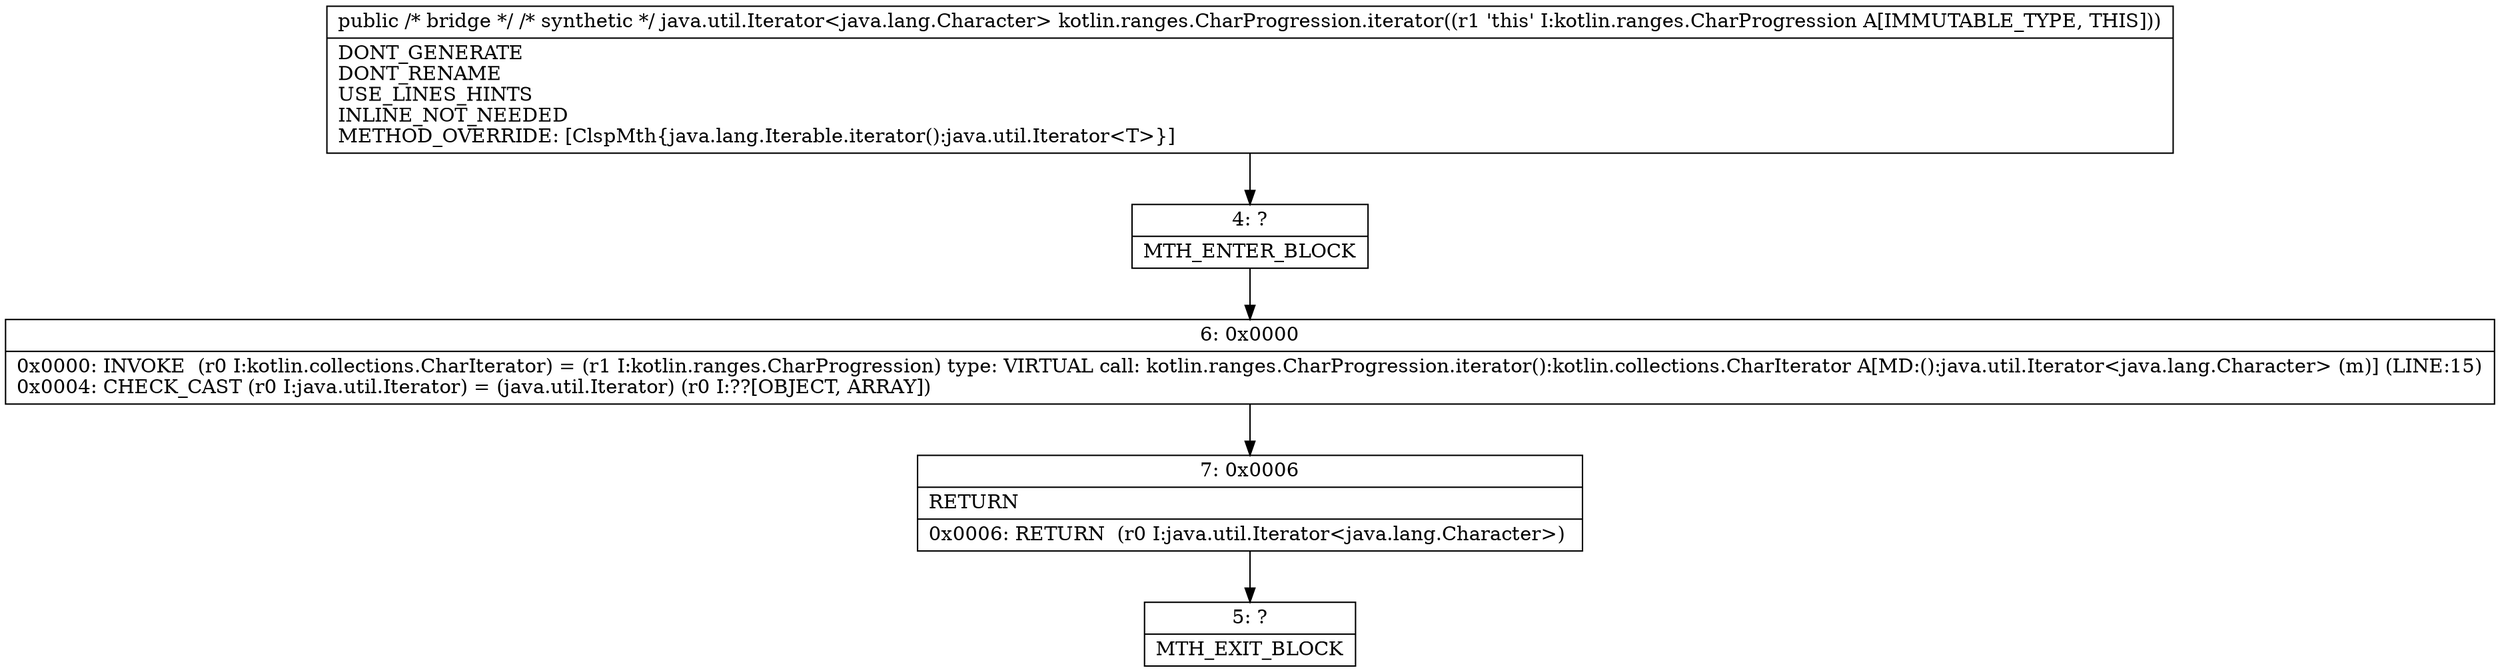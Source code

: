 digraph "CFG forkotlin.ranges.CharProgression.iterator()Ljava\/util\/Iterator;" {
Node_4 [shape=record,label="{4\:\ ?|MTH_ENTER_BLOCK\l}"];
Node_6 [shape=record,label="{6\:\ 0x0000|0x0000: INVOKE  (r0 I:kotlin.collections.CharIterator) = (r1 I:kotlin.ranges.CharProgression) type: VIRTUAL call: kotlin.ranges.CharProgression.iterator():kotlin.collections.CharIterator A[MD:():java.util.Iterator\<java.lang.Character\> (m)] (LINE:15)\l0x0004: CHECK_CAST (r0 I:java.util.Iterator) = (java.util.Iterator) (r0 I:??[OBJECT, ARRAY]) \l}"];
Node_7 [shape=record,label="{7\:\ 0x0006|RETURN\l|0x0006: RETURN  (r0 I:java.util.Iterator\<java.lang.Character\>) \l}"];
Node_5 [shape=record,label="{5\:\ ?|MTH_EXIT_BLOCK\l}"];
MethodNode[shape=record,label="{public \/* bridge *\/ \/* synthetic *\/ java.util.Iterator\<java.lang.Character\> kotlin.ranges.CharProgression.iterator((r1 'this' I:kotlin.ranges.CharProgression A[IMMUTABLE_TYPE, THIS]))  | DONT_GENERATE\lDONT_RENAME\lUSE_LINES_HINTS\lINLINE_NOT_NEEDED\lMETHOD_OVERRIDE: [ClspMth\{java.lang.Iterable.iterator():java.util.Iterator\<T\>\}]\l}"];
MethodNode -> Node_4;Node_4 -> Node_6;
Node_6 -> Node_7;
Node_7 -> Node_5;
}


